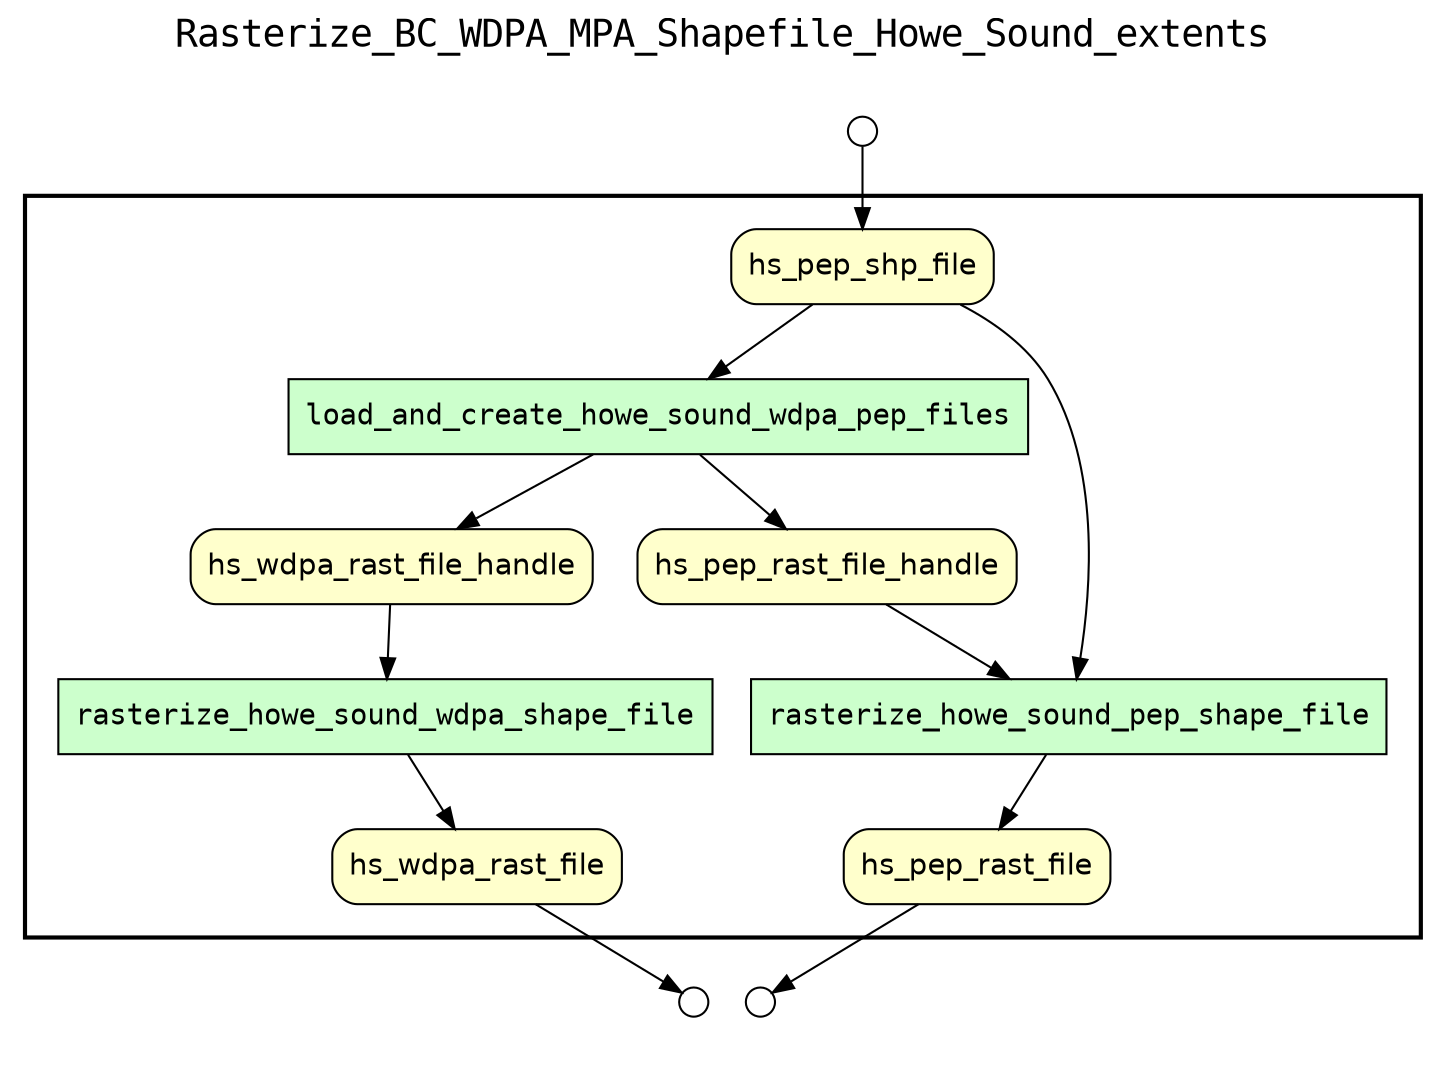 
digraph yw_data_view {
rankdir=TB
fontname=Courier; fontsize=18; labelloc=t
label="Rasterize_BC_WDPA_MPA_Shapefile_Howe_Sound_extents"
subgraph cluster_workflow { label=""; color=black; penwidth=2
subgraph cluster_workflow_inner { label=""; color=white
node[shape=box style="filled" fillcolor="#CCFFCC" peripheries=1 fontname=Courier]
rasterize_howe_sound_wdpa_shape_file
load_and_create_howe_sound_wdpa_pep_files
rasterize_howe_sound_pep_shape_file
node[shape=box style="filled" fillcolor="#CCFFCC" peripheries=1 fontname=Courier]
node[shape=box style="rounded,filled" fillcolor="#FFFFCC" peripheries=1 fontname=Helvetica]
hs_pep_shp_file
hs_wdpa_rast_file_handle
hs_pep_rast_file_handle
hs_wdpa_rast_file
hs_pep_rast_file
node[shape=box style="rounded,filled" fillcolor="#FFFFFF" peripheries=1 fontname=Helvetica]
}}
subgraph cluster_inflows { label=""; color=white; penwidth=2
subgraph cluster_inflows_inner { label=""; color=white
node[shape=circle fillcolor="#FFFFFF" peripheries=1 width=0.2]
hs_pep_shp_file_inflow [label=""]
}}
subgraph cluster_outflows { label=""; color=white; penwidth=2
subgraph cluster_outflows_inner { label=""; color=white
node[shape=circle fillcolor="#FFFFFF" peripheries=1 width=0.2]
hs_pep_rast_file_outflow [label=""]
hs_wdpa_rast_file_outflow [label=""]
}}
rasterize_howe_sound_pep_shape_file -> hs_pep_rast_file
rasterize_howe_sound_wdpa_shape_file -> hs_wdpa_rast_file
load_and_create_howe_sound_wdpa_pep_files -> hs_pep_rast_file_handle
load_and_create_howe_sound_wdpa_pep_files -> hs_wdpa_rast_file_handle
hs_pep_shp_file -> load_and_create_howe_sound_wdpa_pep_files
hs_wdpa_rast_file_handle -> rasterize_howe_sound_wdpa_shape_file
hs_pep_shp_file -> rasterize_howe_sound_pep_shape_file
hs_pep_rast_file_handle -> rasterize_howe_sound_pep_shape_file
hs_pep_shp_file_inflow -> hs_pep_shp_file
hs_pep_rast_file -> hs_pep_rast_file_outflow
hs_wdpa_rast_file -> hs_wdpa_rast_file_outflow
}

